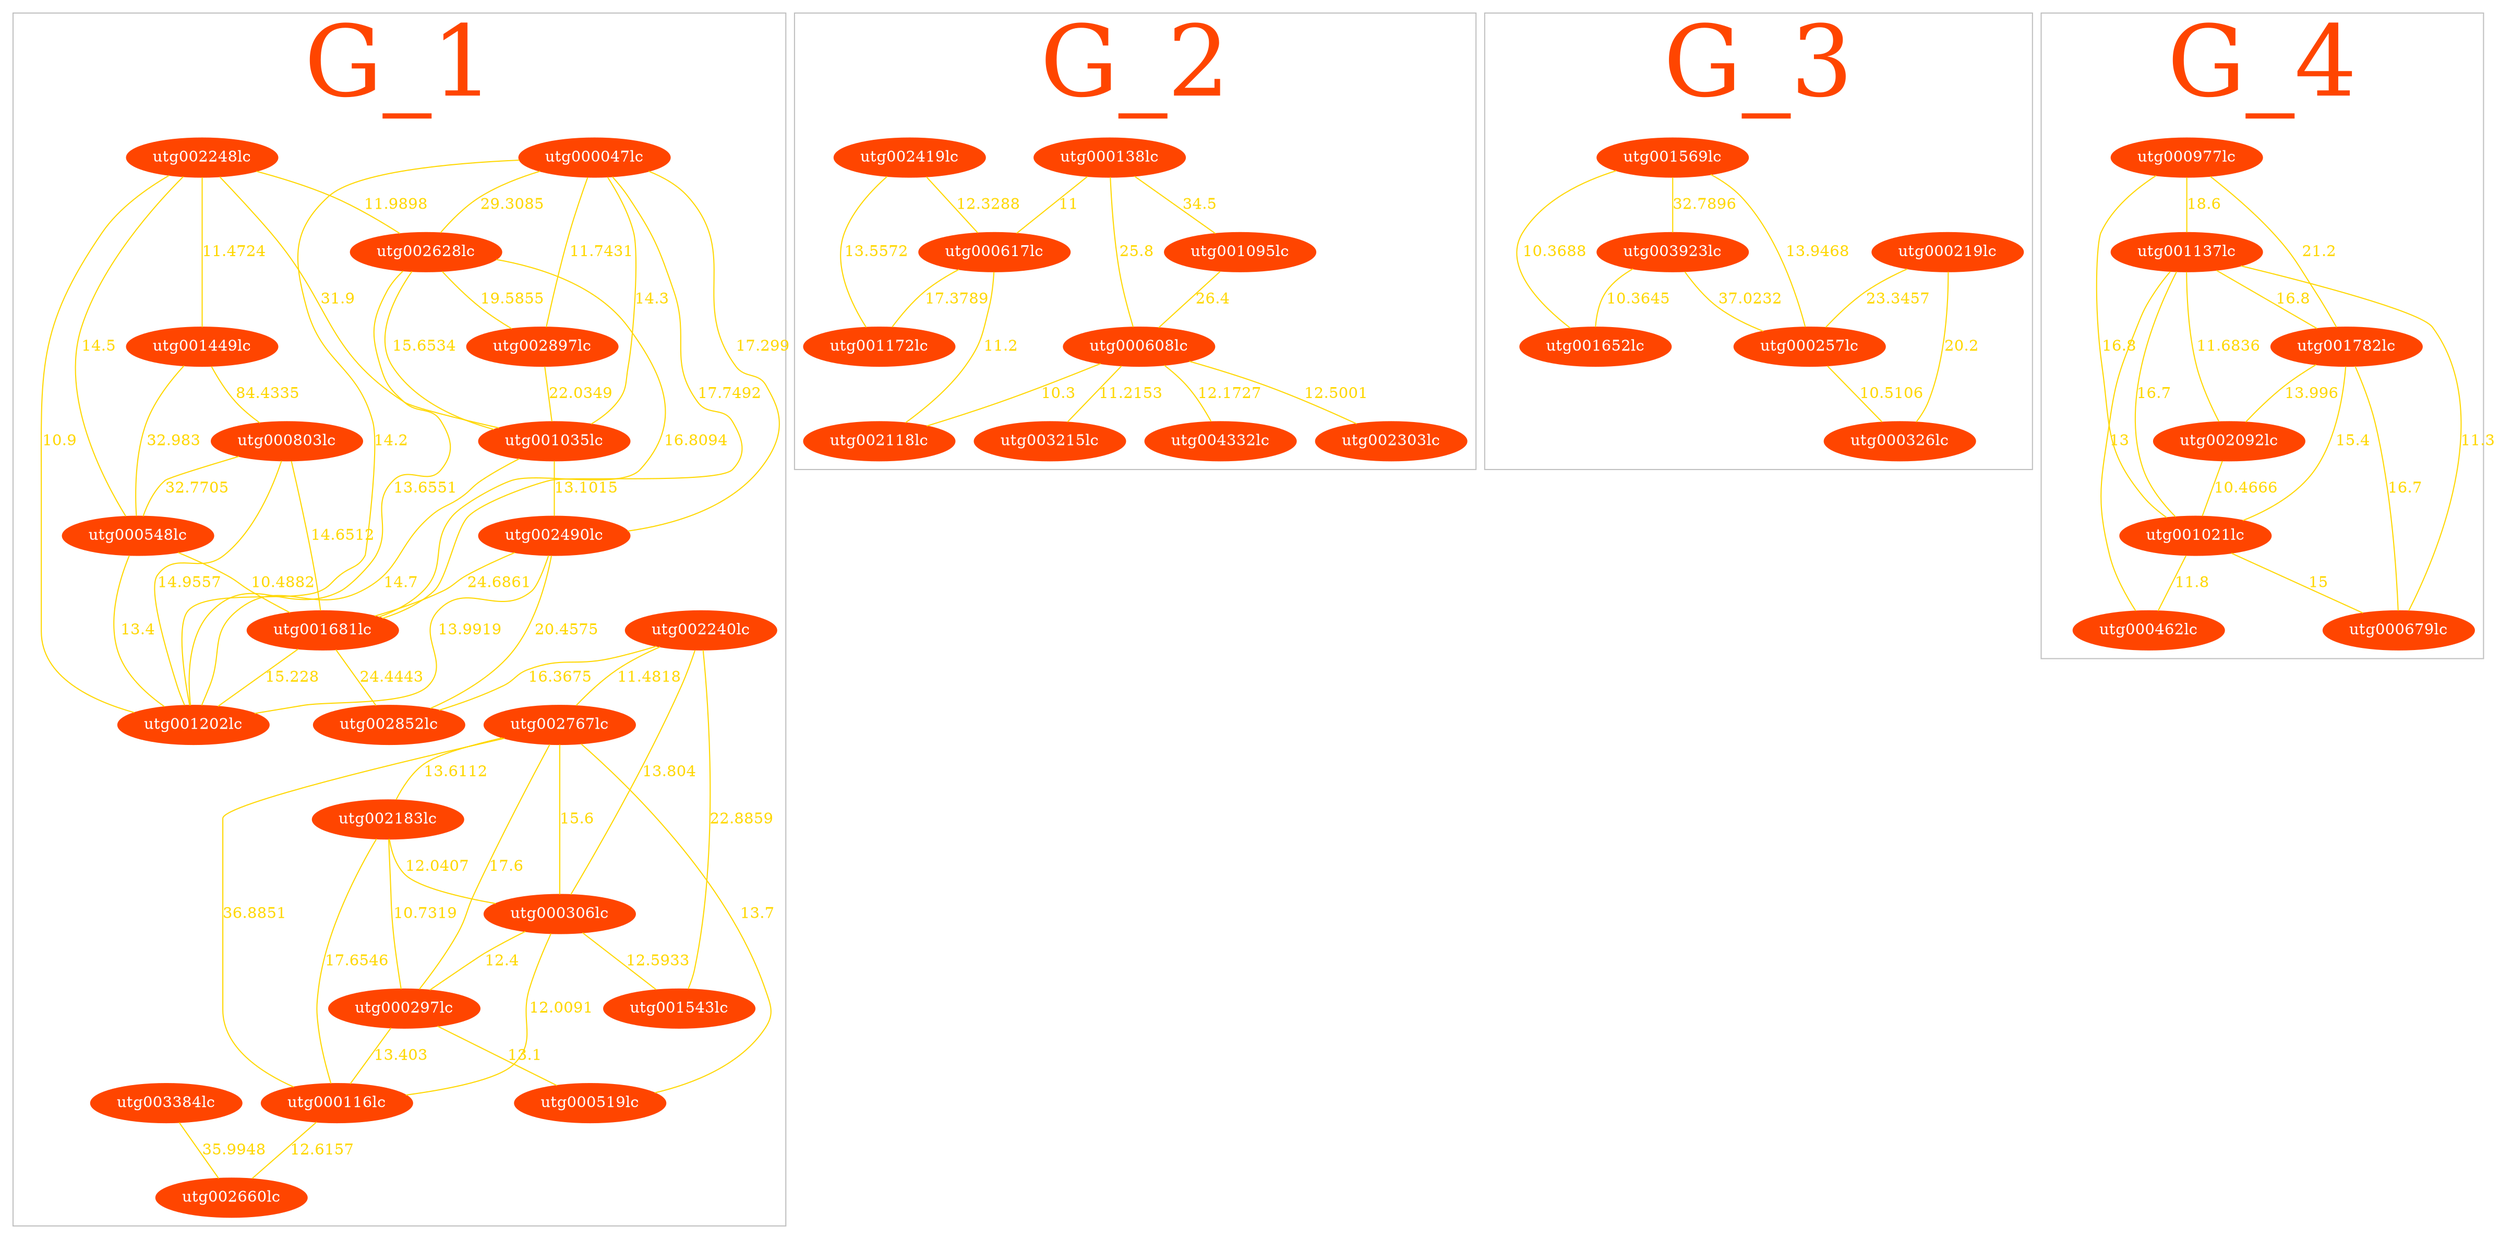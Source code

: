 /* Here are the merged subclusters of contigs */
graph	Graph_1 {
	subgraph cluster_0 {
	/* no merging related to this cluster */ 
	utg000047lc -- utg001202lc [color=gold, fontcolor=gold, penwidth=1, label=14.2]; /* cluster 0 */
	utg000047lc -- utg001681lc [color=gold, fontcolor=gold, penwidth=1, label=17.7492]; /* cluster 0 */
	utg000047lc -- utg002490lc [color=gold, fontcolor=gold, penwidth=1, label=17.299]; /* cluster 0 */
	utg000047lc -- utg002628lc [color=gold, fontcolor=gold, penwidth=1, label=29.3085]; /* cluster 0 */
	utg000116lc -- utg002183lc [color=gold, fontcolor=gold, penwidth=1, label=17.6546]; /* cluster 0 */
	utg000116lc -- utg002660lc [color=gold, fontcolor=gold, penwidth=1, label=12.6157]; /* cluster 0 */
	utg000116lc -- utg002767lc [color=gold, fontcolor=gold, penwidth=1, label=36.8851]; /* cluster 0 */
	utg000297lc -- utg000116lc [color=gold, fontcolor=gold, penwidth=1, label=13.403]; /* cluster 0 */
	utg000297lc -- utg000519lc [color=gold, fontcolor=gold, penwidth=1, label=13.1]; /* cluster 0 */
	utg000297lc -- utg002183lc [color=gold, fontcolor=gold, penwidth=1, label=10.7319]; /* cluster 0 */
	utg000306lc -- utg000116lc [color=gold, fontcolor=gold, penwidth=1, label=12.0091]; /* cluster 0 */
	utg000306lc -- utg000297lc [color=gold, fontcolor=gold, penwidth=1, label=12.4]; /* cluster 0 */
	utg000306lc -- utg001543lc [color=gold, fontcolor=gold, penwidth=1, label=12.5933]; /* cluster 0 */
	utg000306lc -- utg002240lc [color=gold, fontcolor=gold, penwidth=1, label=13.804]; /* cluster 0 */
	utg000519lc -- utg002767lc [color=gold, fontcolor=gold, penwidth=1, label=13.7]; /* cluster 0 */
	utg000548lc -- utg001202lc [color=gold, fontcolor=gold, penwidth=1, label=13.4]; /* cluster 0 */
	utg000548lc -- utg001449lc [color=gold, fontcolor=gold, penwidth=1, label=32.983]; /* cluster 0 */
	utg000548lc -- utg001681lc [color=gold, fontcolor=gold, penwidth=1, label=10.4882]; /* cluster 0 */
	utg000548lc -- utg002248lc [color=gold, fontcolor=gold, penwidth=1, label=14.5]; /* cluster 0 */
	utg000803lc -- utg000548lc [color=gold, fontcolor=gold, penwidth=1, label=32.7705]; /* cluster 0 */
	utg000803lc -- utg001202lc [color=gold, fontcolor=gold, penwidth=1, label=14.9557]; /* cluster 0 */
	utg000803lc -- utg001681lc [color=gold, fontcolor=gold, penwidth=1, label=14.6512]; /* cluster 0 */
	utg001035lc -- utg000047lc [color=gold, fontcolor=gold, penwidth=1, label=14.3]; /* cluster 0 */
	utg001035lc -- utg001202lc [color=gold, fontcolor=gold, penwidth=1, label=14.7]; /* cluster 0 */
	utg001035lc -- utg002490lc [color=gold, fontcolor=gold, penwidth=1, label=13.1015]; /* cluster 0 */
	utg001449lc -- utg000803lc [color=gold, fontcolor=gold, penwidth=1, label=84.4335]; /* cluster 0 */
	utg001543lc -- utg002240lc [color=gold, fontcolor=gold, penwidth=1, label=22.8859]; /* cluster 0 */
	utg001681lc -- utg001202lc [color=gold, fontcolor=gold, penwidth=1, label=15.228]; /* cluster 0 */
	utg001681lc -- utg002852lc [color=gold, fontcolor=gold, penwidth=1, label=24.4443]; /* cluster 0 */
	utg002183lc -- utg000306lc [color=gold, fontcolor=gold, penwidth=1, label=12.0407]; /* cluster 0 */
	utg002240lc -- utg002767lc [color=gold, fontcolor=gold, penwidth=1, label=11.4818]; /* cluster 0 */
	utg002240lc -- utg002852lc [color=gold, fontcolor=gold, penwidth=1, label=16.3675]; /* cluster 0 */
	utg002248lc -- utg001035lc [color=gold, fontcolor=gold, penwidth=1, label=31.9]; /* cluster 0 */
	utg002248lc -- utg001202lc [color=gold, fontcolor=gold, penwidth=1, label=10.9]; /* cluster 0 */
	utg002248lc -- utg001449lc [color=gold, fontcolor=gold, penwidth=1, label=11.4724]; /* cluster 0 */
	utg002248lc -- utg002628lc [color=gold, fontcolor=gold, penwidth=1, label=11.9898]; /* cluster 0 */
	utg002490lc -- utg001202lc [color=gold, fontcolor=gold, penwidth=1, label=13.9919]; /* cluster 0 */
	utg002490lc -- utg001681lc [color=gold, fontcolor=gold, penwidth=1, label=24.6861]; /* cluster 0 */
	utg002490lc -- utg002852lc [color=gold, fontcolor=gold, penwidth=1, label=20.4575]; /* cluster 0 */
	utg002628lc -- utg001035lc [color=gold, fontcolor=gold, penwidth=1, label=15.6534]; /* cluster 0 */
	utg002628lc -- utg001202lc [color=gold, fontcolor=gold, penwidth=1, label=13.6551]; /* cluster 0 */
	utg002628lc -- utg001681lc [color=gold, fontcolor=gold, penwidth=1, label=16.8094]; /* cluster 0 */
	utg002628lc -- utg002897lc [color=gold, fontcolor=gold, penwidth=1, label=19.5855]; /* cluster 0 */
	utg002767lc -- utg000297lc [color=gold, fontcolor=gold, penwidth=1, label=17.6]; /* cluster 0 */
	utg002767lc -- utg000306lc [color=gold, fontcolor=gold, penwidth=1, label=15.6]; /* cluster 0 */
	utg002767lc -- utg002183lc [color=gold, fontcolor=gold, penwidth=1, label=13.6112]; /* cluster 0 */
	utg002897lc -- utg000047lc [color=gold, fontcolor=gold, penwidth=1, label=11.7431]; /* cluster 0 */
	utg002897lc -- utg001035lc [color=gold, fontcolor=gold, penwidth=1, label=22.0349]; /* cluster 0 */
	utg003384lc -- utg002660lc [color=gold, fontcolor=gold, penwidth=1, label=35.9948]; /* cluster 0 */
	utg000047lc [color=orangered, style=filled, fillcolor=orangered, fontcolor=white]; /* 2 */
	utg000116lc [color=orangered, style=filled, fillcolor=orangered, fontcolor=white]; /* 2 */
	utg000297lc [color=orangered, style=filled, fillcolor=orangered, fontcolor=white]; /* 2 */
	utg000306lc [color=orangered, style=filled, fillcolor=orangered, fontcolor=white]; /* 2 */
	utg000519lc [color=orangered, style=filled, fillcolor=orangered, fontcolor=white]; /* 3 */
	utg000548lc [color=orangered, style=filled, fillcolor=orangered, fontcolor=white]; /* 2 */
	utg000803lc [color=orangered, style=filled, fillcolor=orangered, fontcolor=white]; /* 2 */
	utg001035lc [color=orangered, style=filled, fillcolor=orangered, fontcolor=white]; /* 2 */
	utg001202lc [color=orangered, style=filled, fillcolor=orangered, fontcolor=white]; /* 3 */
	utg001449lc [color=orangered, style=filled, fillcolor=orangered, fontcolor=white]; /* 2 */
	utg001543lc [color=orangered, style=filled, fillcolor=orangered, fontcolor=white]; /* 2 */
	utg001681lc [color=orangered, style=filled, fillcolor=orangered, fontcolor=white]; /* 2 */
	utg002183lc [color=orangered, style=filled, fillcolor=orangered, fontcolor=white]; /* 2 */
	utg002240lc [color=orangered, style=filled, fillcolor=orangered, fontcolor=white]; /* 2 */
	utg002248lc [color=orangered, style=filled, fillcolor=orangered, fontcolor=white]; /* 2 */
	utg002490lc [color=orangered, style=filled, fillcolor=orangered, fontcolor=white]; /* 2 */
	utg002628lc [color=orangered, style=filled, fillcolor=orangered, fontcolor=white]; /* 2 */
	utg002660lc [color=orangered, style=filled, fillcolor=orangered, fontcolor=white]; /* 2 */
	utg002767lc [color=orangered, style=filled, fillcolor=orangered, fontcolor=white]; /* 2 */
	utg002852lc [color=orangered, style=filled, fillcolor=orangered, fontcolor=white]; /* 2 */
	utg002897lc [color=orangered, style=filled, fillcolor=orangered, fontcolor=white]; /* 2 */
	utg003384lc [color=orangered, style=filled, fillcolor=orangered, fontcolor=white]; /* 2 */
	label="G_1";
	fontsize=90;
	fontcolor=orangered;
	color=gray;
	/* 22 contigs with total size of 12824768 bp */
	}
	subgraph cluster_1 {
	/* no merging related to this cluster */ 
	utg000138lc -- utg000608lc [color=gold, fontcolor=gold, penwidth=1, label=25.8]; /* cluster 1 */
	utg000138lc -- utg000617lc [color=gold, fontcolor=gold, penwidth=1, label=11]; /* cluster 1 */
	utg000138lc -- utg001095lc [color=gold, fontcolor=gold, penwidth=1, label=34.5]; /* cluster 1 */
	utg000608lc -- utg002118lc [color=gold, fontcolor=gold, penwidth=1, label=10.3]; /* cluster 1 */
	utg000608lc -- utg002303lc [color=gold, fontcolor=gold, penwidth=1, label=12.5001]; /* cluster 1 */
	utg000608lc -- utg003215lc [color=gold, fontcolor=gold, penwidth=1, label=11.2153]; /* cluster 1 */
	utg000608lc -- utg004332lc [color=gold, fontcolor=gold, penwidth=1, label=12.1727]; /* cluster 1 */
	utg000617lc -- utg001172lc [color=gold, fontcolor=gold, penwidth=1, label=17.3789]; /* cluster 1 */
	utg000617lc -- utg002118lc [color=gold, fontcolor=gold, penwidth=1, label=11.2]; /* cluster 1 */
	utg001095lc -- utg000608lc [color=gold, fontcolor=gold, penwidth=1, label=26.4]; /* cluster 1 */
	utg002419lc -- utg000617lc [color=gold, fontcolor=gold, penwidth=1, label=12.3288]; /* cluster 1 */
	utg002419lc -- utg001172lc [color=gold, fontcolor=gold, penwidth=1, label=13.5572]; /* cluster 1 */
	utg000138lc [color=orangered, style=filled, fillcolor=orangered, fontcolor=white]; /* 2 */
	utg000608lc [color=orangered, style=filled, fillcolor=orangered, fontcolor=white]; /* 1 */
	utg000617lc [color=orangered, style=filled, fillcolor=orangered, fontcolor=white]; /* 2 */
	utg001095lc [color=orangered, style=filled, fillcolor=orangered, fontcolor=white]; /* 2 */
	utg001172lc [color=orangered, style=filled, fillcolor=orangered, fontcolor=white]; /* 2 */
	utg002118lc [color=orangered, style=filled, fillcolor=orangered, fontcolor=white]; /* 3 */
	utg002303lc [color=orangered, style=filled, fillcolor=orangered, fontcolor=white]; /* 1 */
	utg002419lc [color=orangered, style=filled, fillcolor=orangered, fontcolor=white]; /* 2 */
	utg003215lc [color=orangered, style=filled, fillcolor=orangered, fontcolor=white]; /* 1 */
	utg004332lc [color=orangered, style=filled, fillcolor=orangered, fontcolor=white]; /* 1 */
	label="G_2";
	fontsize=90;
	fontcolor=orangered;
	color=gray;
	/* 10 contigs with total size of 10929418 bp */
	}
	subgraph cluster_2 {
	/* no merging related to this cluster */ 
	utg000219lc -- utg000257lc [color=gold, fontcolor=gold, penwidth=1, label=23.3457]; /* cluster 2 */
	utg000219lc -- utg000326lc [color=gold, fontcolor=gold, penwidth=1, label=20.2]; /* cluster 2 */
	utg000257lc -- utg000326lc [color=gold, fontcolor=gold, penwidth=1, label=10.5106]; /* cluster 2 */
	utg001569lc -- utg000257lc [color=gold, fontcolor=gold, penwidth=1, label=13.9468]; /* cluster 2 */
	utg001569lc -- utg001652lc [color=gold, fontcolor=gold, penwidth=1, label=10.3688]; /* cluster 2 */
	utg001569lc -- utg003923lc [color=gold, fontcolor=gold, penwidth=1, label=32.7896]; /* cluster 2 */
	utg003923lc -- utg000257lc [color=gold, fontcolor=gold, penwidth=1, label=37.0232]; /* cluster 2 */
	utg003923lc -- utg001652lc [color=gold, fontcolor=gold, penwidth=1, label=10.3645]; /* cluster 2 */
	utg000219lc [color=orangered, style=filled, fillcolor=orangered, fontcolor=white]; /* 0 */
	utg000257lc [color=orangered, style=filled, fillcolor=orangered, fontcolor=white]; /* 1 */
	utg000326lc [color=orangered, style=filled, fillcolor=orangered, fontcolor=white]; /* 0 */
	utg001569lc [color=orangered, style=filled, fillcolor=orangered, fontcolor=white]; /* 0 */
	utg001652lc [color=orangered, style=filled, fillcolor=orangered, fontcolor=white]; /* 0 */
	utg003923lc [color=orangered, style=filled, fillcolor=orangered, fontcolor=white]; /* 0 */
	label="G_3";
	fontsize=90;
	fontcolor=orangered;
	color=gray;
	/* 6 contigs with total size of 5540348 bp */
	}
	subgraph cluster_3 {
	/* no merging related to this cluster */ 
	utg000977lc -- utg001137lc [color=gold, fontcolor=gold, penwidth=1, label=18.6]; /* cluster 3 */
	utg000977lc -- utg001782lc [color=gold, fontcolor=gold, penwidth=1, label=21.2]; /* cluster 3 */
	utg001021lc -- utg000462lc [color=gold, fontcolor=gold, penwidth=1, label=11.8]; /* cluster 3 */
	utg001021lc -- utg000679lc [color=gold, fontcolor=gold, penwidth=1, label=15]; /* cluster 3 */
	utg001021lc -- utg000977lc [color=gold, fontcolor=gold, penwidth=1, label=16.8]; /* cluster 3 */
	utg001021lc -- utg001137lc [color=gold, fontcolor=gold, penwidth=1, label=16.7]; /* cluster 3 */
	utg001021lc -- utg001782lc [color=gold, fontcolor=gold, penwidth=1, label=15.4]; /* cluster 3 */
	utg001137lc -- utg000462lc [color=gold, fontcolor=gold, penwidth=1, label=13]; /* cluster 3 */
	utg001137lc -- utg000679lc [color=gold, fontcolor=gold, penwidth=1, label=11.3]; /* cluster 3 */
	utg001137lc -- utg001782lc [color=gold, fontcolor=gold, penwidth=1, label=16.8]; /* cluster 3 */
	utg001782lc -- utg000679lc [color=gold, fontcolor=gold, penwidth=1, label=16.7]; /* cluster 3 */
	utg001782lc -- utg002092lc [color=gold, fontcolor=gold, penwidth=1, label=13.996]; /* cluster 3 */
	utg002092lc -- utg001021lc [color=gold, fontcolor=gold, penwidth=1, label=10.4666]; /* cluster 3 */
	utg002092lc -- utg001137lc [color=gold, fontcolor=gold, penwidth=1, label=11.6836]; /* cluster 3 */
	utg000462lc [color=orangered, style=filled, fillcolor=orangered, fontcolor=white]; /* 3 */
	utg000679lc [color=orangered, style=filled, fillcolor=orangered, fontcolor=white]; /* 2 */
	utg000977lc [color=orangered, style=filled, fillcolor=orangered, fontcolor=white]; /* 2 */
	utg001021lc [color=orangered, style=filled, fillcolor=orangered, fontcolor=white]; /* 2 */
	utg001137lc [color=orangered, style=filled, fillcolor=orangered, fontcolor=white]; /* 2 */
	utg001782lc [color=orangered, style=filled, fillcolor=orangered, fontcolor=white]; /* 2 */
	utg002092lc [color=orangered, style=filled, fillcolor=orangered, fontcolor=white]; /* 2 */
	label="G_4";
	fontsize=90;
	fontcolor=orangered;
	color=gray;
	/* 7 contigs with total size of 4131119 bp */
	}
}
